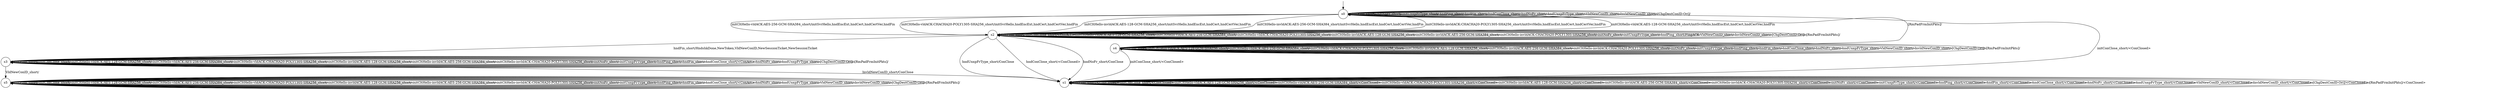 digraph g {

s0 [shape="circle" label="s0"];
s1 [shape="circle" label="s1"];
s2 [shape="circle" label="s2"];
s3 [shape="circle" label="s3"];
s4 [shape="circle" label="s4"];
s5 [shape="circle" label="s5"];
s0 -> s0 [label="initPing_short/ "];
s0 -> s1 [label="initConClose_short/<ConClosed> "];
s0 -> s2 [label="initCltHello-vldACK:AES-128-GCM-SHA256_short/initSvrHello,hndEncExt,hndCert,hndCertVer,hndFin "];
s0 -> s2 [label="initCltHello-vldACK:AES-256-GCM-SHA384_short/initSvrHello,hndEncExt,hndCert,hndCertVer,hndFin "];
s0 -> s2 [label="initCltHello-vldACK:CHACHA20-POLY1305-SHA256_short/initSvrHello,hndEncExt,hndCert,hndCertVer,hndFin "];
s0 -> s2 [label="initCltHello-invldACK:AES-128-GCM-SHA256_short/initSvrHello,hndEncExt,hndCert,hndCertVer,hndFin "];
s0 -> s2 [label="initCltHello-invldACK:AES-256-GCM-SHA384_short/initSvrHello,hndEncExt,hndCert,hndCertVer,hndFin "];
s0 -> s2 [label="initCltHello-invldACK:CHACHA20-POLY1305-SHA256_short/initSvrHello,hndEncExt,hndCert,hndCertVer,hndFin "];
s0 -> s0 [label="initNoFr_short/ "];
s0 -> s0 [label="initUnxpFrType_short/ "];
s0 -> s0 [label="hndPing_short/ "];
s0 -> s0 [label="hndFin_short/ "];
s0 -> s0 [label="hndConClose_short/ "];
s0 -> s0 [label="hndNoFr_short/ "];
s0 -> s0 [label="hndUnxpFrType_short/ "];
s0 -> s0 [label="VldNewConID_short/ "];
s0 -> s0 [label="InvldNewConID_short/ "];
s0 -> s0 [label="[ChgDestConID-Ori]/ "];
s0 -> s4 [label="[RmPadFrmInitPkts]/ "];
s1 -> s1 [label="initPing_short/<ConClosed> "];
s1 -> s1 [label="initConClose_short/<ConClosed> "];
s1 -> s1 [label="initCltHello-vldACK:AES-128-GCM-SHA256_short/<ConClosed> "];
s1 -> s1 [label="initCltHello-vldACK:AES-256-GCM-SHA384_short/<ConClosed> "];
s1 -> s1 [label="initCltHello-vldACK:CHACHA20-POLY1305-SHA256_short/<ConClosed> "];
s1 -> s1 [label="initCltHello-invldACK:AES-128-GCM-SHA256_short/<ConClosed> "];
s1 -> s1 [label="initCltHello-invldACK:AES-256-GCM-SHA384_short/<ConClosed> "];
s1 -> s1 [label="initCltHello-invldACK:CHACHA20-POLY1305-SHA256_short/<ConClosed> "];
s1 -> s1 [label="initNoFr_short/<ConClosed> "];
s1 -> s1 [label="initUnxpFrType_short/<ConClosed> "];
s1 -> s1 [label="hndPing_short/<ConClosed> "];
s1 -> s1 [label="hndFin_short/<ConClosed> "];
s1 -> s1 [label="hndConClose_short/<ConClosed> "];
s1 -> s1 [label="hndNoFr_short/<ConClosed> "];
s1 -> s1 [label="hndUnxpFrType_short/<ConClosed> "];
s1 -> s1 [label="VldNewConID_short/<ConClosed> "];
s1 -> s1 [label="InvldNewConID_short/<ConClosed> "];
s1 -> s1 [label="[ChgDestConID-Ori]/<ConClosed> "];
s1 -> s1 [label="[RmPadFrmInitPkts]/<ConClosed> "];
s2 -> s2 [label="initPing_short/ "];
s2 -> s2 [label="initConClose_short/<ConAct> "];
s2 -> s2 [label="initCltHello-vldACK:AES-128-GCM-SHA256_short/ "];
s2 -> s2 [label="initCltHello-vldACK:AES-256-GCM-SHA384_short/ "];
s2 -> s2 [label="initCltHello-vldACK:CHACHA20-POLY1305-SHA256_short/ "];
s2 -> s2 [label="initCltHello-invldACK:AES-128-GCM-SHA256_short/ "];
s2 -> s2 [label="initCltHello-invldACK:AES-256-GCM-SHA384_short/ "];
s2 -> s2 [label="initCltHello-invldACK:CHACHA20-POLY1305-SHA256_short/ "];
s2 -> s2 [label="initNoFr_short/ "];
s2 -> s2 [label="initUnxpFrType_short/ "];
s2 -> s2 [label="hndPing_short/PingACK "];
s2 -> s3 [label="hndFin_short/HndshkDone,NewToken,VldNewConID,NewSessionTicket,NewSessionTicket "];
s2 -> s1 [label="hndConClose_short/<ConClosed> "];
s2 -> s1 [label="hndNoFr_short/ConClose "];
s2 -> s1 [label="hndUnxpFrType_short/ConClose "];
s2 -> s2 [label="VldNewConID_short/ "];
s2 -> s2 [label="InvldNewConID_short/ "];
s2 -> s2 [label="[ChgDestConID-Ori]/ "];
s2 -> s2 [label="[RmPadFrmInitPkts]/ "];
s3 -> s3 [label="initPing_short/ "];
s3 -> s3 [label="initConClose_short/ "];
s3 -> s3 [label="initCltHello-vldACK:AES-128-GCM-SHA256_short/ "];
s3 -> s3 [label="initCltHello-vldACK:AES-256-GCM-SHA384_short/ "];
s3 -> s3 [label="initCltHello-vldACK:CHACHA20-POLY1305-SHA256_short/ "];
s3 -> s3 [label="initCltHello-invldACK:AES-128-GCM-SHA256_short/ "];
s3 -> s3 [label="initCltHello-invldACK:AES-256-GCM-SHA384_short/ "];
s3 -> s3 [label="initCltHello-invldACK:CHACHA20-POLY1305-SHA256_short/ "];
s3 -> s3 [label="initNoFr_short/ "];
s3 -> s3 [label="initUnxpFrType_short/ "];
s3 -> s3 [label="hndPing_short/ "];
s3 -> s3 [label="hndFin_short/ "];
s3 -> s3 [label="hndConClose_short/<ConAct> "];
s3 -> s3 [label="hndNoFr_short/ "];
s3 -> s3 [label="hndUnxpFrType_short/ "];
s3 -> s5 [label="VldNewConID_short/ "];
s3 -> s1 [label="InvldNewConID_short/ConClose "];
s3 -> s3 [label="[ChgDestConID-Ori]/ "];
s3 -> s3 [label="[RmPadFrmInitPkts]/ "];
s4 -> s4 [label="initPing_short/ "];
s4 -> s1 [label="initConClose_short/<ConClosed> "];
s4 -> s4 [label="initCltHello-vldACK:AES-128-GCM-SHA256_short/ "];
s4 -> s4 [label="initCltHello-vldACK:AES-256-GCM-SHA384_short/ "];
s4 -> s4 [label="initCltHello-vldACK:CHACHA20-POLY1305-SHA256_short/ "];
s4 -> s4 [label="initCltHello-invldACK:AES-128-GCM-SHA256_short/ "];
s4 -> s4 [label="initCltHello-invldACK:AES-256-GCM-SHA384_short/ "];
s4 -> s4 [label="initCltHello-invldACK:CHACHA20-POLY1305-SHA256_short/ "];
s4 -> s4 [label="initNoFr_short/ "];
s4 -> s4 [label="initUnxpFrType_short/ "];
s4 -> s4 [label="hndPing_short/ "];
s4 -> s4 [label="hndFin_short/ "];
s4 -> s4 [label="hndConClose_short/ "];
s4 -> s4 [label="hndNoFr_short/ "];
s4 -> s4 [label="hndUnxpFrType_short/ "];
s4 -> s4 [label="VldNewConID_short/ "];
s4 -> s4 [label="InvldNewConID_short/ "];
s4 -> s4 [label="[ChgDestConID-Ori]/ "];
s4 -> s4 [label="[RmPadFrmInitPkts]/ "];
s5 -> s5 [label="initPing_short/ "];
s5 -> s5 [label="initConClose_short/ "];
s5 -> s5 [label="initCltHello-vldACK:AES-128-GCM-SHA256_short/ "];
s5 -> s5 [label="initCltHello-vldACK:AES-256-GCM-SHA384_short/ "];
s5 -> s5 [label="initCltHello-vldACK:CHACHA20-POLY1305-SHA256_short/ "];
s5 -> s5 [label="initCltHello-invldACK:AES-128-GCM-SHA256_short/ "];
s5 -> s5 [label="initCltHello-invldACK:AES-256-GCM-SHA384_short/ "];
s5 -> s5 [label="initCltHello-invldACK:CHACHA20-POLY1305-SHA256_short/ "];
s5 -> s5 [label="initNoFr_short/ "];
s5 -> s5 [label="initUnxpFrType_short/ "];
s5 -> s5 [label="hndPing_short/ "];
s5 -> s5 [label="hndFin_short/ "];
s5 -> s5 [label="hndConClose_short/<ConAct> "];
s5 -> s5 [label="hndNoFr_short/ "];
s5 -> s5 [label="hndUnxpFrType_short/ "];
s5 -> s5 [label="VldNewConID_short/ "];
s5 -> s5 [label="InvldNewConID_short/ "];
s5 -> s5 [label="[ChgDestConID-Ori]/ "];
s5 -> s5 [label="[RmPadFrmInitPkts]/ "];

__start0 [label="" shape="none" width="0" height="0"];
__start0 -> s0;

}
